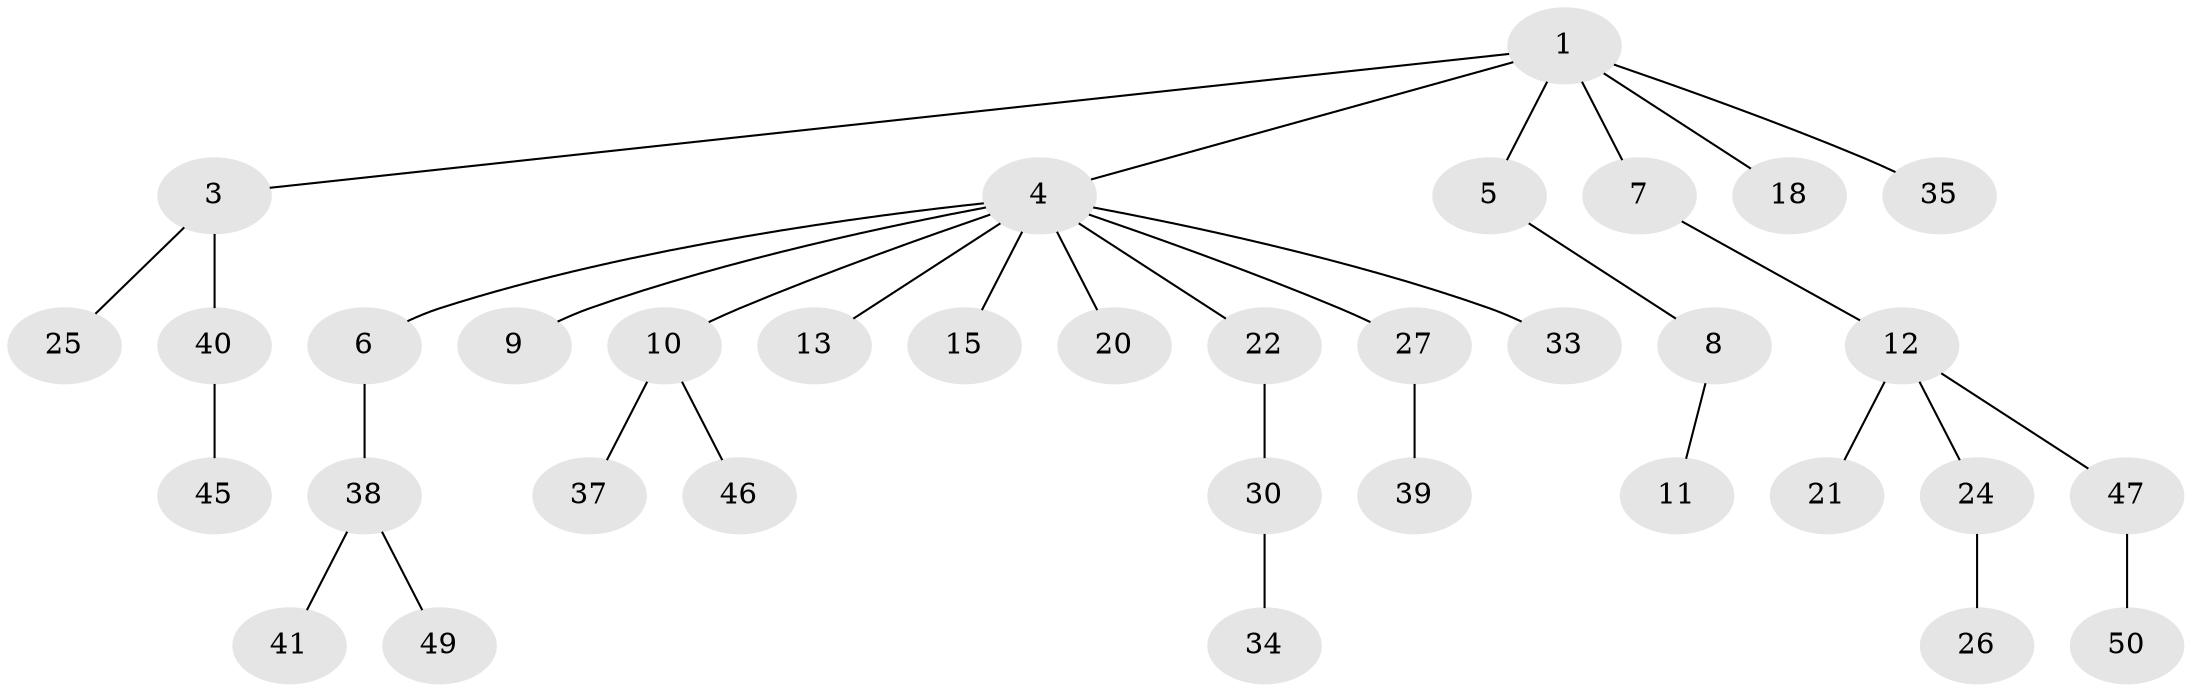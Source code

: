 // Generated by graph-tools (version 1.1) at 2025/24/03/03/25 07:24:07]
// undirected, 35 vertices, 34 edges
graph export_dot {
graph [start="1"]
  node [color=gray90,style=filled];
  1 [super="+2"];
  3 [super="+19"];
  4 [super="+16"];
  5 [super="+28"];
  6;
  7;
  8 [super="+14"];
  9;
  10 [super="+31"];
  11 [super="+36"];
  12 [super="+17"];
  13;
  15;
  18;
  20 [super="+23"];
  21;
  22 [super="+32"];
  24 [super="+42"];
  25;
  26 [super="+43"];
  27 [super="+29"];
  30;
  33;
  34 [super="+51"];
  35;
  37;
  38 [super="+48"];
  39;
  40 [super="+44"];
  41;
  45;
  46;
  47;
  49;
  50 [super="+52"];
  1 -- 3;
  1 -- 4;
  1 -- 5;
  1 -- 7;
  1 -- 35;
  1 -- 18;
  3 -- 40;
  3 -- 25;
  4 -- 6;
  4 -- 9;
  4 -- 10;
  4 -- 13;
  4 -- 15;
  4 -- 20;
  4 -- 27;
  4 -- 33;
  4 -- 22;
  5 -- 8;
  6 -- 38;
  7 -- 12;
  8 -- 11;
  10 -- 37;
  10 -- 46;
  12 -- 21;
  12 -- 24;
  12 -- 47;
  22 -- 30;
  24 -- 26;
  27 -- 39;
  30 -- 34;
  38 -- 41;
  38 -- 49;
  40 -- 45;
  47 -- 50;
}
